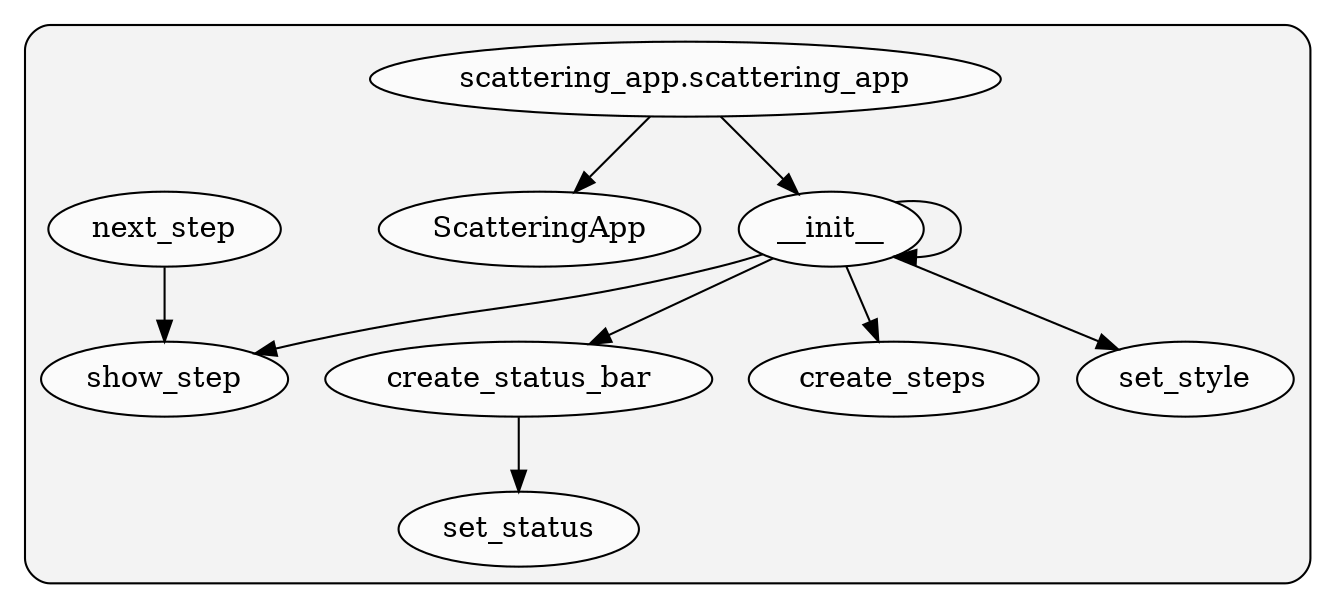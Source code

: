 digraph G {
    graph [rankdir=TB];
    subgraph cluster_G {

        graph [style="filled,rounded",fillcolor="#80808018", label=""];
        scattering_app__scattering_app [label="scattering_app.scattering_app", style="filled", fillcolor="#ffffffb2", fontcolor="#000000", group="0"];
        scattering_app__scattering_app__ScatteringApp [label="ScatteringApp", style="filled", fillcolor="#ffffffb2", fontcolor="#000000", group="0"];
        scattering_app__scattering_app__ScatteringApp____init__ [label="__init__", style="filled", fillcolor="#ffffffb2", fontcolor="#000000", group="0"];
        scattering_app__scattering_app__ScatteringApp__create_status_bar [label="create_status_bar", style="filled", fillcolor="#ffffffb2", fontcolor="#000000", group="0"];
        scattering_app__scattering_app__ScatteringApp__create_steps [label="create_steps", style="filled", fillcolor="#ffffffb2", fontcolor="#000000", group="0"];
        scattering_app__scattering_app__ScatteringApp__next_step [label="next_step", style="filled", fillcolor="#ffffffb2", fontcolor="#000000", group="0"];
        scattering_app__scattering_app__ScatteringApp__set_status [label="set_status", style="filled", fillcolor="#ffffffb2", fontcolor="#000000", group="0"];
        scattering_app__scattering_app__ScatteringApp__set_style [label="set_style", style="filled", fillcolor="#ffffffb2", fontcolor="#000000", group="0"];
        scattering_app__scattering_app__ScatteringApp__show_step [label="show_step", style="filled", fillcolor="#ffffffb2", fontcolor="#000000", group="0"];
    }
        scattering_app__scattering_app -> scattering_app__scattering_app__ScatteringApp____init__ [style="solid", color="#000000"];
        scattering_app__scattering_app -> scattering_app__scattering_app__ScatteringApp [style="solid", color="#000000"];
        scattering_app__scattering_app__ScatteringApp____init__ -> scattering_app__scattering_app__ScatteringApp____init__ [style="solid", color="#000000"];
        scattering_app__scattering_app__ScatteringApp____init__ -> scattering_app__scattering_app__ScatteringApp__set_style [style="solid", color="#000000"];
        scattering_app__scattering_app__ScatteringApp____init__ -> scattering_app__scattering_app__ScatteringApp__create_status_bar [style="solid", color="#000000"];
        scattering_app__scattering_app__ScatteringApp____init__ -> scattering_app__scattering_app__ScatteringApp__create_steps [style="solid", color="#000000"];
        scattering_app__scattering_app__ScatteringApp____init__ -> scattering_app__scattering_app__ScatteringApp__show_step [style="solid", color="#000000"];
        scattering_app__scattering_app__ScatteringApp__create_status_bar -> scattering_app__scattering_app__ScatteringApp__set_status [style="solid", color="#000000"];
        scattering_app__scattering_app__ScatteringApp__next_step -> scattering_app__scattering_app__ScatteringApp__show_step [style="solid", color="#000000"];
    }
